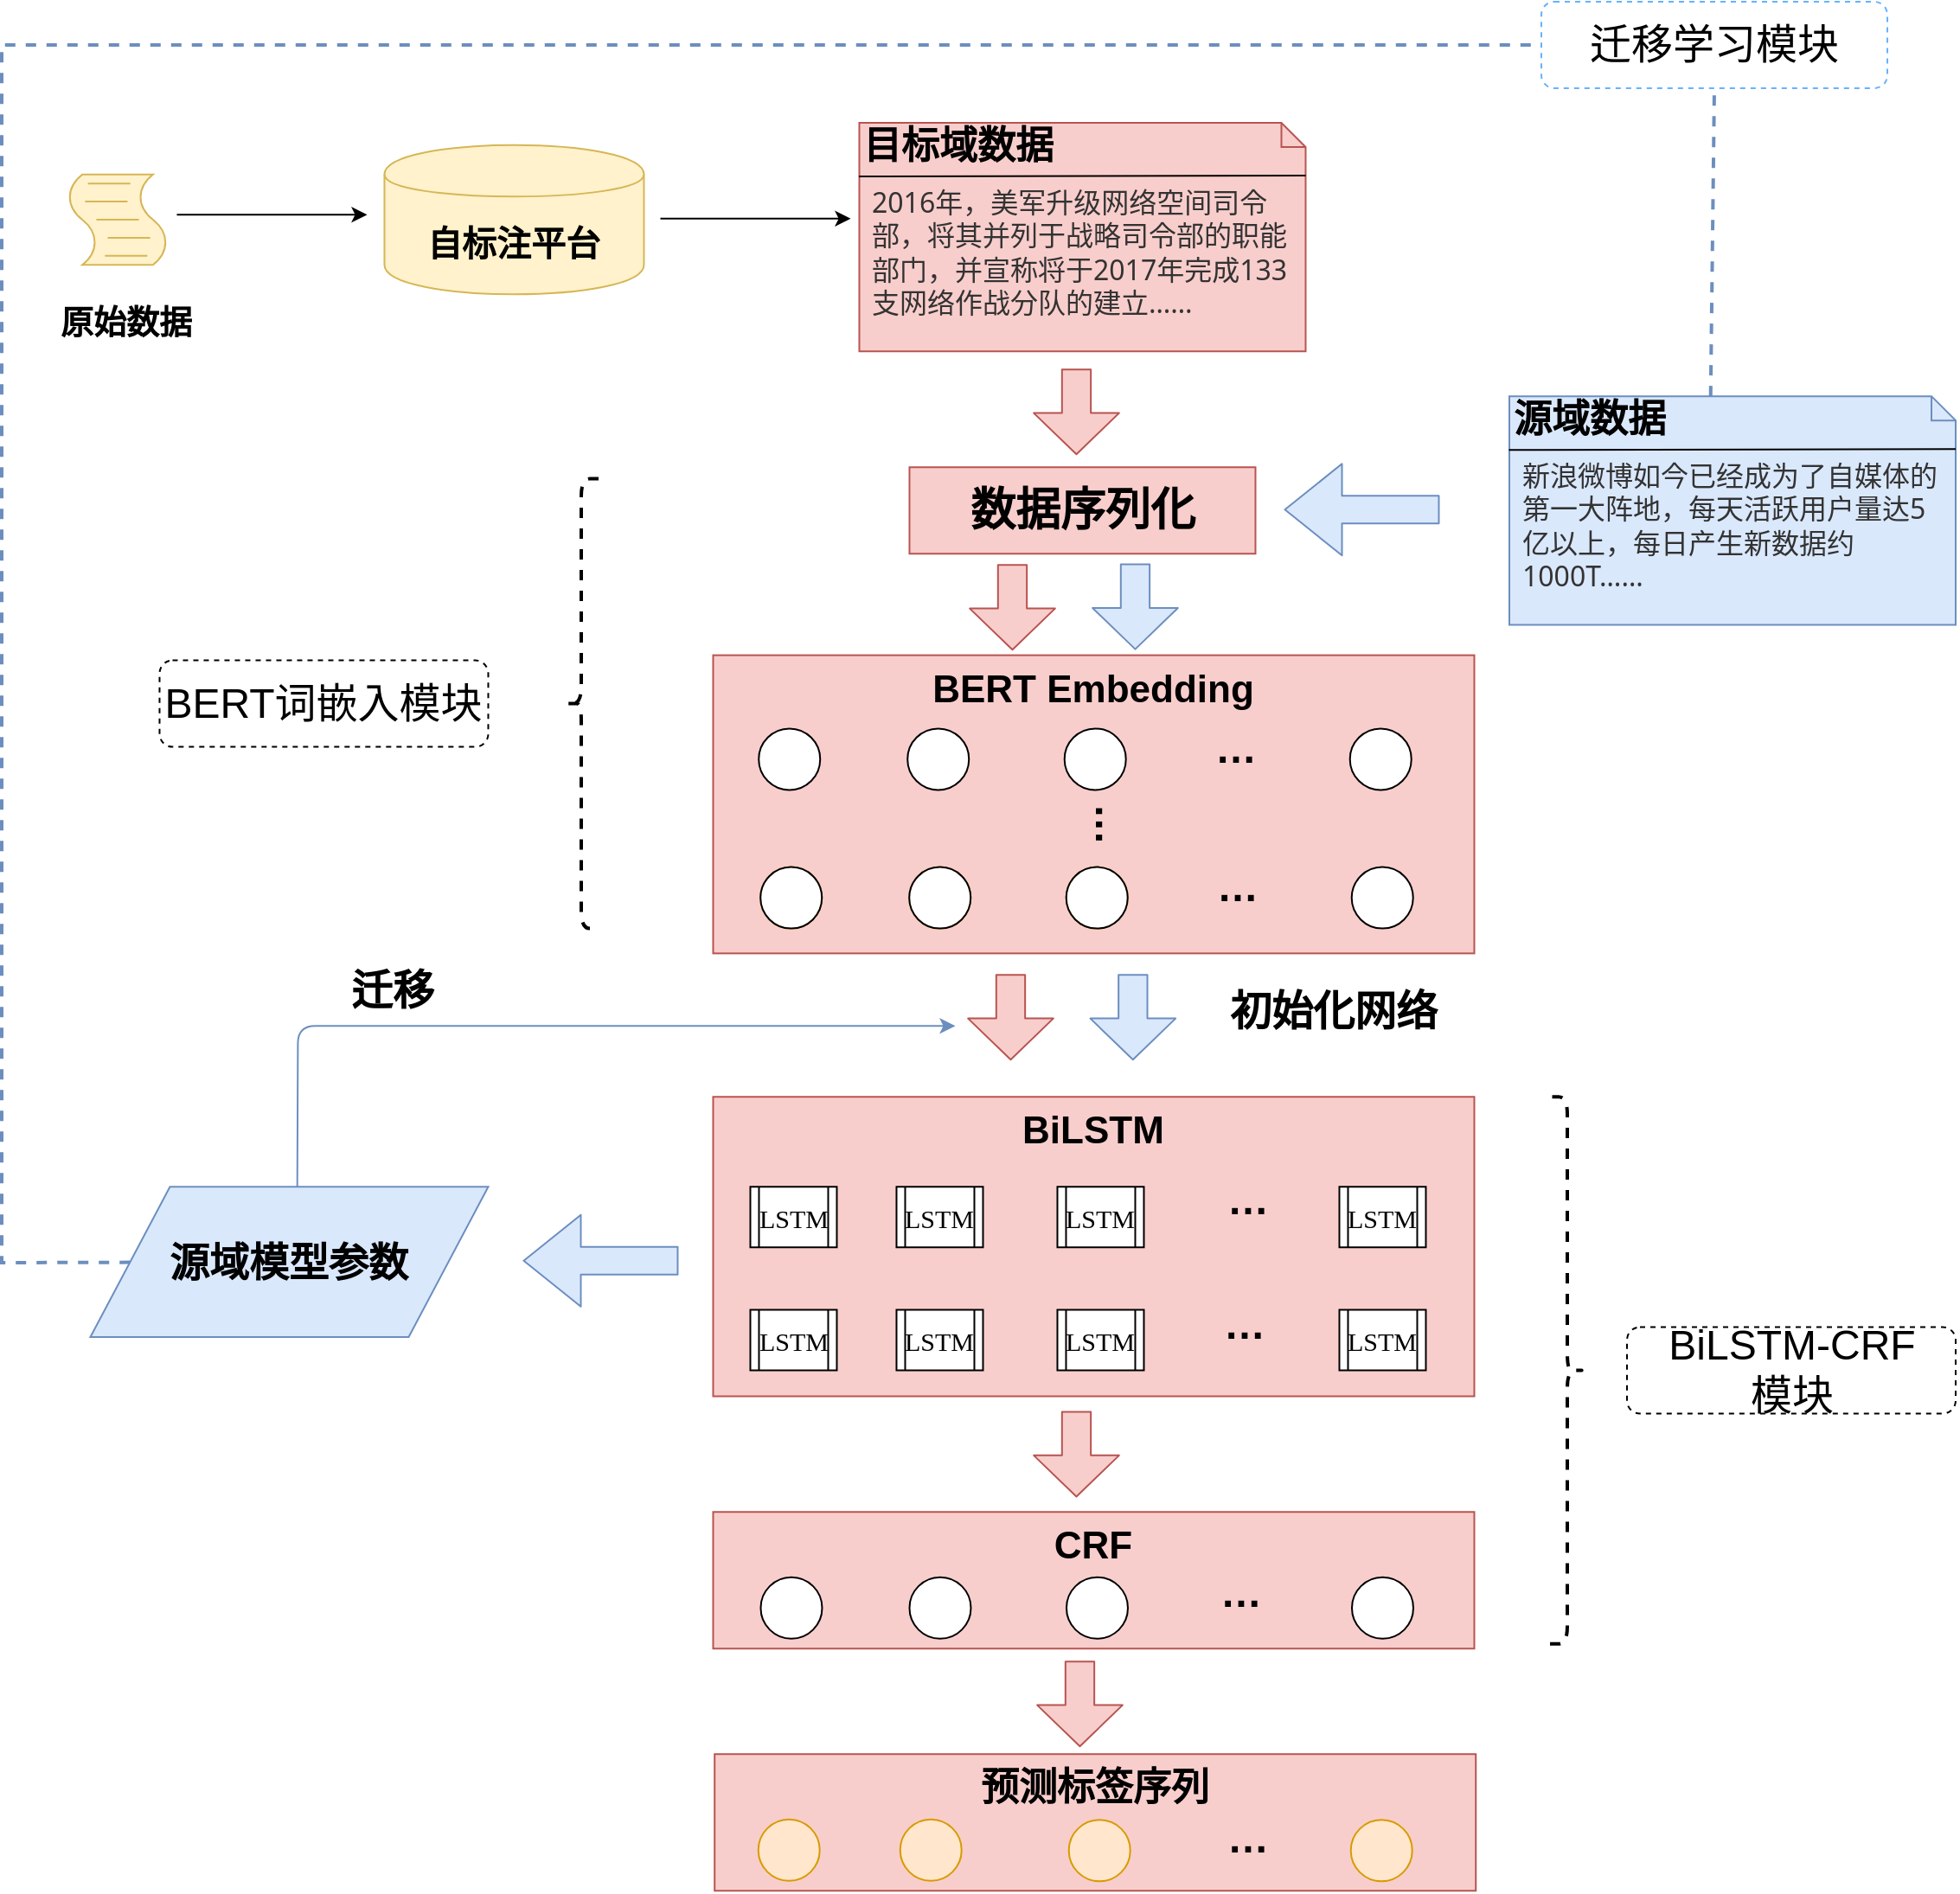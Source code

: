 <mxfile version="13.7.5" type="github">
  <diagram id="_dh3uFdQdFFy7gmEmrhb" name="第 1 页">
    <mxGraphModel dx="1987" dy="1109" grid="1" gridSize="10" guides="1" tooltips="1" connect="1" arrows="1" fold="1" page="1" pageScale="1" pageWidth="1150" pageHeight="1150" math="0" shadow="0">
      <root>
        <mxCell id="0" />
        <mxCell id="1" parent="0" />
        <mxCell id="FxIcAEctN6eVur0ZjvxM-1" value="BiLSTM" style="rounded=0;whiteSpace=wrap;html=1;fontSize=22;verticalAlign=top;fillColor=#f8cecc;strokeColor=#b85450;fontStyle=1" parent="1" vertex="1">
          <mxGeometry x="421.24" y="640.13" width="440" height="173.12" as="geometry" />
        </mxCell>
        <mxCell id="FxIcAEctN6eVur0ZjvxM-2" value="" style="shape=mxgraph.bpmn.script_task;html=1;outlineConnect=0;fillColor=#fff2cc;strokeColor=#d6b656;" parent="1" vertex="1">
          <mxGeometry x="47" y="106.88" width="60" height="52.25" as="geometry" />
        </mxCell>
        <mxCell id="FxIcAEctN6eVur0ZjvxM-3" value="CRF" style="rounded=0;whiteSpace=wrap;html=1;fontSize=22;verticalAlign=top;fillColor=#f8cecc;strokeColor=#b85450;fontStyle=1" parent="1" vertex="1">
          <mxGeometry x="421.24" y="880.13" width="440" height="79" as="geometry" />
        </mxCell>
        <mxCell id="FxIcAEctN6eVur0ZjvxM-4" value="" style="shape=process;whiteSpace=wrap;html=1;backgroundOutline=1;labelBackgroundColor=none;fontFamily=Georgia;fontSize=20;" parent="1" vertex="1">
          <mxGeometry x="442.74" y="763.25" width="50" height="35" as="geometry" />
        </mxCell>
        <mxCell id="FxIcAEctN6eVur0ZjvxM-5" value="LSTM" style="text;html=1;align=center;verticalAlign=middle;whiteSpace=wrap;rounded=0;labelBackgroundColor=none;fontFamily=Georgia;fontSize=15;" parent="1" vertex="1">
          <mxGeometry x="447.74" y="771.25" width="40" height="20" as="geometry" />
        </mxCell>
        <mxCell id="FxIcAEctN6eVur0ZjvxM-6" value="" style="shape=process;whiteSpace=wrap;html=1;backgroundOutline=1;labelBackgroundColor=none;fontFamily=Georgia;fontSize=20;" parent="1" vertex="1">
          <mxGeometry x="442.74" y="692.13" width="50" height="35" as="geometry" />
        </mxCell>
        <mxCell id="FxIcAEctN6eVur0ZjvxM-7" value="LSTM" style="text;html=1;align=center;verticalAlign=middle;whiteSpace=wrap;rounded=0;labelBackgroundColor=none;fontFamily=Georgia;fontSize=15;" parent="1" vertex="1">
          <mxGeometry x="447.74" y="700.13" width="40" height="20" as="geometry" />
        </mxCell>
        <mxCell id="FxIcAEctN6eVur0ZjvxM-8" value="" style="shape=process;whiteSpace=wrap;html=1;backgroundOutline=1;labelBackgroundColor=none;fontFamily=Georgia;fontSize=20;" parent="1" vertex="1">
          <mxGeometry x="527.24" y="763.25" width="50" height="35" as="geometry" />
        </mxCell>
        <mxCell id="FxIcAEctN6eVur0ZjvxM-9" value="LSTM" style="text;html=1;align=center;verticalAlign=middle;whiteSpace=wrap;rounded=0;labelBackgroundColor=none;fontFamily=Georgia;fontSize=15;" parent="1" vertex="1">
          <mxGeometry x="532.24" y="771.25" width="40" height="20" as="geometry" />
        </mxCell>
        <mxCell id="FxIcAEctN6eVur0ZjvxM-10" value="" style="shape=process;whiteSpace=wrap;html=1;backgroundOutline=1;labelBackgroundColor=none;fontFamily=Georgia;fontSize=20;" parent="1" vertex="1">
          <mxGeometry x="527.24" y="692.13" width="50" height="35" as="geometry" />
        </mxCell>
        <mxCell id="FxIcAEctN6eVur0ZjvxM-11" value="LSTM" style="text;html=1;align=center;verticalAlign=middle;whiteSpace=wrap;rounded=0;labelBackgroundColor=none;fontFamily=Georgia;fontSize=15;" parent="1" vertex="1">
          <mxGeometry x="532.24" y="700.13" width="40" height="20" as="geometry" />
        </mxCell>
        <mxCell id="FxIcAEctN6eVur0ZjvxM-12" value="" style="shape=process;whiteSpace=wrap;html=1;backgroundOutline=1;labelBackgroundColor=none;fontFamily=Georgia;fontSize=20;" parent="1" vertex="1">
          <mxGeometry x="620.24" y="763.25" width="50" height="35" as="geometry" />
        </mxCell>
        <mxCell id="FxIcAEctN6eVur0ZjvxM-13" value="LSTM" style="text;html=1;align=center;verticalAlign=middle;whiteSpace=wrap;rounded=0;labelBackgroundColor=none;fontFamily=Georgia;fontSize=15;" parent="1" vertex="1">
          <mxGeometry x="625.24" y="771.25" width="40" height="20" as="geometry" />
        </mxCell>
        <mxCell id="FxIcAEctN6eVur0ZjvxM-14" value="" style="shape=process;whiteSpace=wrap;html=1;backgroundOutline=1;labelBackgroundColor=none;fontFamily=Georgia;fontSize=20;" parent="1" vertex="1">
          <mxGeometry x="620.24" y="692.13" width="50" height="35" as="geometry" />
        </mxCell>
        <mxCell id="FxIcAEctN6eVur0ZjvxM-15" value="LSTM" style="text;html=1;align=center;verticalAlign=middle;whiteSpace=wrap;rounded=0;labelBackgroundColor=none;fontFamily=Georgia;fontSize=15;" parent="1" vertex="1">
          <mxGeometry x="625.24" y="700.13" width="40" height="20" as="geometry" />
        </mxCell>
        <mxCell id="FxIcAEctN6eVur0ZjvxM-16" value="" style="shape=process;whiteSpace=wrap;html=1;backgroundOutline=1;labelBackgroundColor=none;fontFamily=Georgia;fontSize=20;" parent="1" vertex="1">
          <mxGeometry x="783.24" y="763.25" width="50" height="35" as="geometry" />
        </mxCell>
        <mxCell id="FxIcAEctN6eVur0ZjvxM-17" value="LSTM" style="text;html=1;align=center;verticalAlign=middle;whiteSpace=wrap;rounded=0;labelBackgroundColor=none;fontFamily=Georgia;fontSize=15;" parent="1" vertex="1">
          <mxGeometry x="788.24" y="771.25" width="40" height="20" as="geometry" />
        </mxCell>
        <mxCell id="FxIcAEctN6eVur0ZjvxM-18" value="" style="shape=process;whiteSpace=wrap;html=1;backgroundOutline=1;labelBackgroundColor=none;fontFamily=Georgia;fontSize=20;" parent="1" vertex="1">
          <mxGeometry x="783.24" y="692.13" width="50" height="35" as="geometry" />
        </mxCell>
        <mxCell id="FxIcAEctN6eVur0ZjvxM-19" value="LSTM" style="text;html=1;align=center;verticalAlign=middle;whiteSpace=wrap;rounded=0;labelBackgroundColor=none;fontFamily=Georgia;fontSize=15;" parent="1" vertex="1">
          <mxGeometry x="788.24" y="700.13" width="40" height="20" as="geometry" />
        </mxCell>
        <mxCell id="FxIcAEctN6eVur0ZjvxM-20" value="…" style="text;html=1;fontSize=24;fontStyle=1;verticalAlign=middle;align=center;labelBackgroundColor=none;" parent="1" vertex="1">
          <mxGeometry x="677.74" y="752.25" width="100" height="40" as="geometry" />
        </mxCell>
        <mxCell id="FxIcAEctN6eVur0ZjvxM-21" value="…" style="text;strokeColor=none;fillColor=none;html=1;fontSize=24;fontStyle=1;verticalAlign=middle;align=center;labelBackgroundColor=none;" parent="1" vertex="1">
          <mxGeometry x="679.74" y="680.13" width="100" height="40" as="geometry" />
        </mxCell>
        <mxCell id="FxIcAEctN6eVur0ZjvxM-22" value="预测标签序列" style="rounded=0;whiteSpace=wrap;html=1;fontSize=22;verticalAlign=top;fillColor=#f8cecc;strokeColor=#b85450;fontStyle=1" parent="1" vertex="1">
          <mxGeometry x="422.11" y="1020.13" width="440" height="79" as="geometry" />
        </mxCell>
        <mxCell id="FxIcAEctN6eVur0ZjvxM-23" value="" style="ellipse;whiteSpace=wrap;html=1;aspect=fixed;labelBackgroundColor=none;fontFamily=Georgia;fontSize=15;fillColor=#ffe6cc;strokeColor=#d79b00;" parent="1" vertex="1">
          <mxGeometry x="447.36" y="1057.88" width="35.5" height="35.5" as="geometry" />
        </mxCell>
        <mxCell id="FxIcAEctN6eVur0ZjvxM-25" value="" style="ellipse;whiteSpace=wrap;html=1;aspect=fixed;labelBackgroundColor=none;fontFamily=Georgia;fontSize=15;fillColor=#ffe6cc;strokeColor=#d79b00;" parent="1" vertex="1">
          <mxGeometry x="529.36" y="1057.88" width="35.5" height="35.5" as="geometry" />
        </mxCell>
        <mxCell id="FxIcAEctN6eVur0ZjvxM-27" value="" style="ellipse;whiteSpace=wrap;html=1;aspect=fixed;labelBackgroundColor=none;fontFamily=Georgia;fontSize=15;fillColor=#ffe6cc;strokeColor=#d79b00;" parent="1" vertex="1">
          <mxGeometry x="626.86" y="1058.13" width="35.5" height="35.5" as="geometry" />
        </mxCell>
        <mxCell id="FxIcAEctN6eVur0ZjvxM-29" value="" style="ellipse;whiteSpace=wrap;html=1;aspect=fixed;labelBackgroundColor=none;fontFamily=Georgia;fontSize=15;fillColor=#ffe6cc;strokeColor=#d79b00;" parent="1" vertex="1">
          <mxGeometry x="789.86" y="1058.13" width="35.5" height="35.5" as="geometry" />
        </mxCell>
        <mxCell id="FxIcAEctN6eVur0ZjvxM-31" value="自标注平台" style="shape=cylinder;whiteSpace=wrap;html=1;boundedLbl=1;backgroundOutline=1;labelBackgroundColor=none;fontFamily=Georgia;fontSize=20;fontStyle=1;fillColor=#fff2cc;strokeColor=#d6b656;" parent="1" vertex="1">
          <mxGeometry x="231.24" y="89.88" width="150" height="86.25" as="geometry" />
        </mxCell>
        <mxCell id="FxIcAEctN6eVur0ZjvxM-32" value="…" style="text;strokeColor=none;fillColor=none;html=1;fontSize=24;fontStyle=1;verticalAlign=middle;align=center;labelBackgroundColor=none;" parent="1" vertex="1">
          <mxGeometry x="679.61" y="1048.63" width="100" height="40" as="geometry" />
        </mxCell>
        <mxCell id="FxIcAEctN6eVur0ZjvxM-33" value="…" style="text;html=1;fontSize=24;fontStyle=1;verticalAlign=middle;align=center;labelBackgroundColor=none;" parent="1" vertex="1">
          <mxGeometry x="675.74" y="907.13" width="100" height="40" as="geometry" />
        </mxCell>
        <mxCell id="FxIcAEctN6eVur0ZjvxM-34" value="数据序列化" style="rounded=0;whiteSpace=wrap;html=1;strokeWidth=1;fontSize=26;fillColor=#f8cecc;strokeColor=#b85450;fontStyle=1" parent="1" vertex="1">
          <mxGeometry x="534.74" y="276.13" width="200" height="50" as="geometry" />
        </mxCell>
        <mxCell id="FxIcAEctN6eVur0ZjvxM-35" value="BERT Embedding" style="rounded=0;whiteSpace=wrap;html=1;strokeWidth=1;fontSize=22;verticalAlign=top;fillColor=#f8cecc;strokeColor=#b85450;fontStyle=1" parent="1" vertex="1">
          <mxGeometry x="421.24" y="384.81" width="440" height="172.38" as="geometry" />
        </mxCell>
        <mxCell id="FxIcAEctN6eVur0ZjvxM-36" value="" style="ellipse;whiteSpace=wrap;html=1;aspect=fixed;labelBackgroundColor=none;fontFamily=Georgia;fontSize=15;" parent="1" vertex="1">
          <mxGeometry x="448.74" y="917.88" width="35.5" height="35.5" as="geometry" />
        </mxCell>
        <mxCell id="FxIcAEctN6eVur0ZjvxM-37" value="" style="ellipse;whiteSpace=wrap;html=1;aspect=fixed;labelBackgroundColor=none;fontFamily=Georgia;fontSize=15;" parent="1" vertex="1">
          <mxGeometry x="534.74" y="917.88" width="35.5" height="35.5" as="geometry" />
        </mxCell>
        <mxCell id="FxIcAEctN6eVur0ZjvxM-38" value="" style="ellipse;whiteSpace=wrap;html=1;aspect=fixed;labelBackgroundColor=none;fontFamily=Georgia;fontSize=15;" parent="1" vertex="1">
          <mxGeometry x="625.49" y="917.88" width="35.5" height="35.5" as="geometry" />
        </mxCell>
        <mxCell id="FxIcAEctN6eVur0ZjvxM-39" value="" style="ellipse;whiteSpace=wrap;html=1;aspect=fixed;labelBackgroundColor=none;fontFamily=Georgia;fontSize=15;" parent="1" vertex="1">
          <mxGeometry x="790.49" y="917.88" width="35.5" height="35.5" as="geometry" />
        </mxCell>
        <mxCell id="FxIcAEctN6eVur0ZjvxM-40" value="" style="ellipse;whiteSpace=wrap;html=1;aspect=fixed;labelBackgroundColor=none;fontFamily=Georgia;fontSize=15;" parent="1" vertex="1">
          <mxGeometry x="447.61" y="427.19" width="35.5" height="35.5" as="geometry" />
        </mxCell>
        <mxCell id="FxIcAEctN6eVur0ZjvxM-41" value="" style="ellipse;whiteSpace=wrap;html=1;aspect=fixed;labelBackgroundColor=none;fontFamily=Georgia;fontSize=15;" parent="1" vertex="1">
          <mxGeometry x="533.61" y="427.19" width="35.5" height="35.5" as="geometry" />
        </mxCell>
        <mxCell id="FxIcAEctN6eVur0ZjvxM-42" value="" style="ellipse;whiteSpace=wrap;html=1;aspect=fixed;labelBackgroundColor=none;fontFamily=Georgia;fontSize=15;" parent="1" vertex="1">
          <mxGeometry x="624.36" y="427.19" width="35.5" height="35.5" as="geometry" />
        </mxCell>
        <mxCell id="FxIcAEctN6eVur0ZjvxM-43" value="" style="ellipse;whiteSpace=wrap;html=1;aspect=fixed;labelBackgroundColor=none;fontFamily=Georgia;fontSize=15;" parent="1" vertex="1">
          <mxGeometry x="789.36" y="427.19" width="35.5" height="35.5" as="geometry" />
        </mxCell>
        <mxCell id="FxIcAEctN6eVur0ZjvxM-44" value="…" style="text;strokeColor=none;fillColor=none;html=1;fontSize=24;fontStyle=1;verticalAlign=middle;align=center;labelBackgroundColor=none;" parent="1" vertex="1">
          <mxGeometry x="672.74" y="418.94" width="100" height="40" as="geometry" />
        </mxCell>
        <mxCell id="FxIcAEctN6eVur0ZjvxM-45" value="…" style="text;strokeColor=none;fillColor=none;html=1;fontSize=24;fontStyle=1;verticalAlign=middle;align=center;labelBackgroundColor=none;rotation=90;" parent="1" vertex="1">
          <mxGeometry x="613.74" y="462.31" width="73" height="40" as="geometry" />
        </mxCell>
        <mxCell id="FxIcAEctN6eVur0ZjvxM-46" value="" style="ellipse;whiteSpace=wrap;html=1;aspect=fixed;labelBackgroundColor=none;fontFamily=Georgia;fontSize=15;" parent="1" vertex="1">
          <mxGeometry x="790.36" y="507.31" width="35.5" height="35.5" as="geometry" />
        </mxCell>
        <mxCell id="FxIcAEctN6eVur0ZjvxM-47" value="" style="ellipse;whiteSpace=wrap;html=1;aspect=fixed;labelBackgroundColor=none;fontFamily=Georgia;fontSize=15;fillColor=#ffe6cc;strokeColor=#d79b00;" parent="1" vertex="1">
          <mxGeometry x="534.61" y="507.31" width="35.5" height="35.5" as="geometry" />
        </mxCell>
        <mxCell id="FxIcAEctN6eVur0ZjvxM-48" value="" style="ellipse;whiteSpace=wrap;html=1;aspect=fixed;labelBackgroundColor=none;fontFamily=Georgia;fontSize=15;fillColor=#ffe6cc;strokeColor=#d79b00;" parent="1" vertex="1">
          <mxGeometry x="625.36" y="507.31" width="35.5" height="35.5" as="geometry" />
        </mxCell>
        <mxCell id="FxIcAEctN6eVur0ZjvxM-49" value="" style="ellipse;whiteSpace=wrap;html=1;aspect=fixed;labelBackgroundColor=none;fontFamily=Georgia;fontSize=15;fillColor=#ffe6cc;strokeColor=#d79b00;" parent="1" vertex="1">
          <mxGeometry x="448.61" y="507.31" width="35.5" height="35.5" as="geometry" />
        </mxCell>
        <mxCell id="FxIcAEctN6eVur0ZjvxM-50" value="…" style="text;strokeColor=none;fillColor=none;html=1;fontSize=24;fontStyle=1;verticalAlign=middle;align=center;labelBackgroundColor=none;" parent="1" vertex="1">
          <mxGeometry x="673.74" y="499.31" width="100" height="40" as="geometry" />
        </mxCell>
        <mxCell id="FxIcAEctN6eVur0ZjvxM-51" value="目标域数据" style="shape=note;whiteSpace=wrap;html=1;size=14;verticalAlign=top;align=left;spacingTop=-6;strokeWidth=1;fontSize=22;fillColor=#f8cecc;strokeColor=#b85450;fontStyle=1" parent="1" vertex="1">
          <mxGeometry x="505.74" y="77" width="258" height="132.13" as="geometry" />
        </mxCell>
        <mxCell id="FxIcAEctN6eVur0ZjvxM-52" value="" style="endArrow=none;html=1;fontSize=22;exitX=-0.001;exitY=0.235;exitDx=0;exitDy=0;exitPerimeter=0;entryX=1;entryY=0.231;entryDx=0;entryDy=0;entryPerimeter=0;" parent="1" source="FxIcAEctN6eVur0ZjvxM-51" target="FxIcAEctN6eVur0ZjvxM-51" edge="1">
          <mxGeometry width="50" height="50" relative="1" as="geometry">
            <mxPoint x="561.24" y="169.13" as="sourcePoint" />
            <mxPoint x="761.24" y="104.13" as="targetPoint" />
          </mxGeometry>
        </mxCell>
        <mxCell id="FxIcAEctN6eVur0ZjvxM-53" value="&lt;span style=&quot;color: rgb(51, 51, 51); font-family: &amp;quot;segoe ui&amp;quot;, &amp;quot;lucida grande&amp;quot;, helvetica, arial, &amp;quot;microsoft yahei&amp;quot;, freesans, arimo, &amp;quot;droid sans&amp;quot;, &amp;quot;wenquanyi micro hei&amp;quot;, &amp;quot;hiragino sans gb&amp;quot;, &amp;quot;hiragino sans gb w3&amp;quot;, arial, sans-serif; font-size: 16px; text-indent: 32px;&quot;&gt;2016年，美军升级网络空间司令部，将其并列于战略司令部的职能部门，并宣称将于2017年完成133支网络作战分队的建立……&lt;/span&gt;" style="text;html=1;strokeColor=none;fillColor=none;align=left;verticalAlign=middle;whiteSpace=wrap;rounded=0;fontSize=16;" parent="1" vertex="1">
          <mxGeometry x="511.24" y="110.88" width="250" height="82.25" as="geometry" />
        </mxCell>
        <mxCell id="FxIcAEctN6eVur0ZjvxM-54" value="&lt;b&gt;源域数据&lt;/b&gt;" style="shape=note;whiteSpace=wrap;html=1;size=14;verticalAlign=top;align=left;spacingTop=-6;strokeWidth=1;fontSize=22;fillColor=#dae8fc;strokeColor=#6c8ebf;" parent="1" vertex="1">
          <mxGeometry x="881.5" y="235.07" width="258" height="132.13" as="geometry" />
        </mxCell>
        <mxCell id="FxIcAEctN6eVur0ZjvxM-55" value="" style="endArrow=none;html=1;fontSize=22;exitX=-0.001;exitY=0.235;exitDx=0;exitDy=0;exitPerimeter=0;entryX=1;entryY=0.231;entryDx=0;entryDy=0;entryPerimeter=0;" parent="1" source="FxIcAEctN6eVur0ZjvxM-54" target="FxIcAEctN6eVur0ZjvxM-54" edge="1">
          <mxGeometry width="50" height="50" relative="1" as="geometry">
            <mxPoint x="937" y="327.2" as="sourcePoint" />
            <mxPoint x="1137" y="262.2" as="targetPoint" />
          </mxGeometry>
        </mxCell>
        <mxCell id="FxIcAEctN6eVur0ZjvxM-56" value="&lt;span style=&quot;color: rgb(51 , 51 , 51) ; font-family: &amp;#34;segoe ui&amp;#34; , &amp;#34;lucida grande&amp;#34; , &amp;#34;helvetica&amp;#34; , &amp;#34;arial&amp;#34; , &amp;#34;microsoft yahei&amp;#34; , &amp;#34;freesans&amp;#34; , &amp;#34;arimo&amp;#34; , &amp;#34;droid sans&amp;#34; , &amp;#34;wenquanyi micro hei&amp;#34; , &amp;#34;hiragino sans gb&amp;#34; , &amp;#34;hiragino sans gb w3&amp;#34; , &amp;#34;arial&amp;#34; , sans-serif ; font-size: 16px ; text-indent: 32px&quot;&gt;新浪微博如今已经成为了自媒体的第一大阵地，每天活跃用户量达5亿以上，每日产生新数据约1000T……&lt;/span&gt;" style="text;html=1;strokeColor=none;fillColor=none;align=left;verticalAlign=middle;whiteSpace=wrap;rounded=0;fontSize=16;" parent="1" vertex="1">
          <mxGeometry x="887" y="268.95" width="250" height="82.25" as="geometry" />
        </mxCell>
        <mxCell id="FxIcAEctN6eVur0ZjvxM-57" value="源域模型参数" style="shape=parallelogram;perimeter=parallelogramPerimeter;whiteSpace=wrap;html=1;strokeWidth=1;fontSize=23;fontStyle=1;fillColor=#dae8fc;strokeColor=#6c8ebf;" parent="1" vertex="1">
          <mxGeometry x="61.24" y="692.13" width="230" height="86.88" as="geometry" />
        </mxCell>
        <mxCell id="FxIcAEctN6eVur0ZjvxM-58" value="" style="endArrow=classic;html=1;fontSize=23;" parent="1" edge="1">
          <mxGeometry width="50" height="50" relative="1" as="geometry">
            <mxPoint x="111.24" y="130.13" as="sourcePoint" />
            <mxPoint x="221.24" y="130.13" as="targetPoint" />
          </mxGeometry>
        </mxCell>
        <mxCell id="FxIcAEctN6eVur0ZjvxM-59" value="" style="endArrow=classic;html=1;fontSize=23;" parent="1" edge="1">
          <mxGeometry width="50" height="50" relative="1" as="geometry">
            <mxPoint x="390.74" y="132.42" as="sourcePoint" />
            <mxPoint x="500.74" y="132.42" as="targetPoint" />
          </mxGeometry>
        </mxCell>
        <mxCell id="FxIcAEctN6eVur0ZjvxM-60" value="原始数据" style="text;html=1;strokeColor=none;fillColor=none;align=center;verticalAlign=middle;whiteSpace=wrap;rounded=0;fontSize=19;fontStyle=1" parent="1" vertex="1">
          <mxGeometry x="40" y="176.13" width="84" height="33" as="geometry" />
        </mxCell>
        <mxCell id="FxIcAEctN6eVur0ZjvxM-61" value="" style="shape=flexArrow;endArrow=classic;html=1;fontSize=19;endWidth=31.667;endSize=7.608;width=16.667;fillColor=#f8cecc;strokeColor=#b85450;" parent="1" edge="1">
          <mxGeometry width="50" height="50" relative="1" as="geometry">
            <mxPoint x="631.24" y="219.13" as="sourcePoint" />
            <mxPoint x="631.24" y="269.13" as="targetPoint" />
          </mxGeometry>
        </mxCell>
        <mxCell id="FxIcAEctN6eVur0ZjvxM-62" value="" style="shape=flexArrow;endArrow=classic;html=1;fontSize=19;endWidth=31.667;endSize=7.608;width=16.667;fillColor=#dae8fc;strokeColor=#6c8ebf;" parent="1" edge="1">
          <mxGeometry width="50" height="50" relative="1" as="geometry">
            <mxPoint x="665.24" y="331.81" as="sourcePoint" />
            <mxPoint x="665.24" y="381.81" as="targetPoint" />
          </mxGeometry>
        </mxCell>
        <mxCell id="FxIcAEctN6eVur0ZjvxM-63" value="" style="shape=flexArrow;endArrow=classic;html=1;fontSize=19;endWidth=31.667;endSize=7.608;width=16.667;fillColor=#f8cecc;strokeColor=#b85450;" parent="1" edge="1">
          <mxGeometry width="50" height="50" relative="1" as="geometry">
            <mxPoint x="593.24" y="569.13" as="sourcePoint" />
            <mxPoint x="593.24" y="619.13" as="targetPoint" />
          </mxGeometry>
        </mxCell>
        <mxCell id="FxIcAEctN6eVur0ZjvxM-64" value="" style="shape=flexArrow;endArrow=classic;html=1;fontSize=19;endWidth=31.667;endSize=7.608;width=16.667;fillColor=#dae8fc;strokeColor=#6c8ebf;" parent="1" edge="1">
          <mxGeometry width="50" height="50" relative="1" as="geometry">
            <mxPoint x="663.92" y="569.13" as="sourcePoint" />
            <mxPoint x="663.92" y="619.13" as="targetPoint" />
          </mxGeometry>
        </mxCell>
        <mxCell id="FxIcAEctN6eVur0ZjvxM-65" value="" style="shape=flexArrow;endArrow=classic;html=1;fontSize=19;endWidth=31.667;endSize=7.608;width=16.667;fillColor=#f8cecc;strokeColor=#b85450;" parent="1" edge="1">
          <mxGeometry width="50" height="50" relative="1" as="geometry">
            <mxPoint x="594.24" y="332.13" as="sourcePoint" />
            <mxPoint x="594.24" y="382.13" as="targetPoint" />
          </mxGeometry>
        </mxCell>
        <mxCell id="FxIcAEctN6eVur0ZjvxM-66" value="" style="shape=flexArrow;endArrow=classic;html=1;fontSize=19;endWidth=31.667;endSize=7.608;width=16.667;fillColor=#f8cecc;strokeColor=#b85450;" parent="1" edge="1">
          <mxGeometry width="50" height="50" relative="1" as="geometry">
            <mxPoint x="631.24" y="821.75" as="sourcePoint" />
            <mxPoint x="631.24" y="871.75" as="targetPoint" />
          </mxGeometry>
        </mxCell>
        <mxCell id="FxIcAEctN6eVur0ZjvxM-67" value="" style="shape=flexArrow;endArrow=classic;html=1;fontSize=19;endWidth=31.667;endSize=7.608;width=16.667;fillColor=#f8cecc;strokeColor=#b85450;" parent="1" edge="1">
          <mxGeometry width="50" height="50" relative="1" as="geometry">
            <mxPoint x="633.24" y="966.13" as="sourcePoint" />
            <mxPoint x="633.24" y="1016.13" as="targetPoint" />
          </mxGeometry>
        </mxCell>
        <mxCell id="FxIcAEctN6eVur0ZjvxM-68" value="" style="shape=flexArrow;endArrow=classic;html=1;fontSize=19;endWidth=36;endSize=10.67;width=16;fillColor=#dae8fc;strokeColor=#6c8ebf;" parent="1" edge="1">
          <mxGeometry width="50" height="50" relative="1" as="geometry">
            <mxPoint x="841.24" y="300.64" as="sourcePoint" />
            <mxPoint x="751.24" y="300.64" as="targetPoint" />
          </mxGeometry>
        </mxCell>
        <mxCell id="FxIcAEctN6eVur0ZjvxM-69" value="" style="shape=flexArrow;endArrow=classic;html=1;fontSize=19;endWidth=36;endSize=10.67;width=16;fillColor=#dae8fc;strokeColor=#6c8ebf;" parent="1" edge="1">
          <mxGeometry width="50" height="50" relative="1" as="geometry">
            <mxPoint x="401.24" y="734.86" as="sourcePoint" />
            <mxPoint x="311.24" y="734.86" as="targetPoint" />
          </mxGeometry>
        </mxCell>
        <mxCell id="FxIcAEctN6eVur0ZjvxM-70" value="" style="endArrow=classic;html=1;fontSize=19;exitX=0.52;exitY=0.003;exitDx=0;exitDy=0;exitPerimeter=0;fontColor=#66B2FF;fillColor=#dae8fc;strokeColor=#6c8ebf;" parent="1" source="FxIcAEctN6eVur0ZjvxM-57" edge="1">
          <mxGeometry width="50" height="50" relative="1" as="geometry">
            <mxPoint x="181.24" y="689.13" as="sourcePoint" />
            <mxPoint x="561.24" y="599.13" as="targetPoint" />
            <Array as="points">
              <mxPoint x="181.24" y="599.13" />
            </Array>
          </mxGeometry>
        </mxCell>
        <mxCell id="FxIcAEctN6eVur0ZjvxM-71" value="迁移" style="text;html=1;strokeColor=none;fillColor=none;align=center;verticalAlign=middle;whiteSpace=wrap;rounded=0;fontSize=24;fontStyle=1" parent="1" vertex="1">
          <mxGeometry x="181.24" y="569.13" width="110" height="20" as="geometry" />
        </mxCell>
        <mxCell id="FxIcAEctN6eVur0ZjvxM-72" value="初始化网络" style="text;html=1;strokeColor=none;fillColor=none;align=center;verticalAlign=middle;whiteSpace=wrap;rounded=0;fontSize=24;fontStyle=1" parent="1" vertex="1">
          <mxGeometry x="679.61" y="581.13" width="200" height="20" as="geometry" />
        </mxCell>
        <mxCell id="FxIcAEctN6eVur0ZjvxM-73" value="" style="shape=curlyBracket;whiteSpace=wrap;html=1;rounded=1;strokeWidth=2;fontSize=24;fontColor=#000000;dashed=1;" parent="1" vertex="1">
          <mxGeometry x="335" y="282.81" width="20" height="260" as="geometry" />
        </mxCell>
        <mxCell id="FxIcAEctN6eVur0ZjvxM-74" value="BERT词嵌入模块" style="rounded=1;whiteSpace=wrap;html=1;strokeWidth=1;fontSize=24;dashed=1;" parent="1" vertex="1">
          <mxGeometry x="101.24" y="387.81" width="190" height="50" as="geometry" />
        </mxCell>
        <mxCell id="FxIcAEctN6eVur0ZjvxM-75" value="BiLSTM-CRF &lt;br&gt;模块" style="rounded=1;whiteSpace=wrap;html=1;strokeWidth=1;fontSize=24;dashed=1;" parent="1" vertex="1">
          <mxGeometry x="949.5" y="773.26" width="190" height="50" as="geometry" />
        </mxCell>
        <mxCell id="FxIcAEctN6eVur0ZjvxM-76" value="" style="shape=curlyBracket;whiteSpace=wrap;html=1;rounded=1;strokeWidth=2;fontSize=24;fontColor=#000000;rotation=-180;dashed=1;" parent="1" vertex="1">
          <mxGeometry x="905" y="640.13" width="20" height="316.26" as="geometry" />
        </mxCell>
        <mxCell id="FxIcAEctN6eVur0ZjvxM-77" value="迁移学习模块" style="rounded=1;whiteSpace=wrap;html=1;strokeWidth=1;fontSize=24;dashed=1;strokeColor=#66B2FF;" parent="1" vertex="1">
          <mxGeometry x="900" y="7" width="200" height="50" as="geometry" />
        </mxCell>
        <mxCell id="FxIcAEctN6eVur0ZjvxM-78" value="" style="endArrow=none;html=1;fontSize=24;fontColor=#000000;rounded=0;strokeWidth=2;dashed=1;entryX=0;entryY=0.5;entryDx=0;entryDy=0;fillColor=#dae8fc;strokeColor=#6c8ebf;" parent="1" source="FxIcAEctN6eVur0ZjvxM-57" target="FxIcAEctN6eVur0ZjvxM-77" edge="1">
          <mxGeometry width="50" height="50" relative="1" as="geometry">
            <mxPoint x="10" y="717" as="sourcePoint" />
            <mxPoint x="940" y="527" as="targetPoint" />
            <Array as="points">
              <mxPoint x="10" y="736" />
              <mxPoint x="10" y="32" />
            </Array>
          </mxGeometry>
        </mxCell>
        <mxCell id="FxIcAEctN6eVur0ZjvxM-79" value="" style="endArrow=none;html=1;dashed=1;strokeColor=#6c8ebf;strokeWidth=2;fontSize=24;fontColor=#000000;entryX=0.5;entryY=1;entryDx=0;entryDy=0;exitX=0.451;exitY=0;exitDx=0;exitDy=0;exitPerimeter=0;fillColor=#dae8fc;" parent="1" source="FxIcAEctN6eVur0ZjvxM-54" target="FxIcAEctN6eVur0ZjvxM-77" edge="1">
          <mxGeometry width="50" height="50" relative="1" as="geometry">
            <mxPoint x="980" y="177" as="sourcePoint" />
            <mxPoint x="1030" y="127" as="targetPoint" />
          </mxGeometry>
        </mxCell>
        <mxCell id="FxIcAEctN6eVur0ZjvxM-80" value="" style="ellipse;whiteSpace=wrap;html=1;aspect=fixed;labelBackgroundColor=none;fontFamily=Georgia;fontSize=15;" parent="1" vertex="1">
          <mxGeometry x="448.61" y="507.31" width="35.5" height="35.5" as="geometry" />
        </mxCell>
        <mxCell id="FxIcAEctN6eVur0ZjvxM-81" value="" style="ellipse;whiteSpace=wrap;html=1;aspect=fixed;labelBackgroundColor=none;fontFamily=Georgia;fontSize=15;" parent="1" vertex="1">
          <mxGeometry x="534.61" y="507.31" width="35.5" height="35.5" as="geometry" />
        </mxCell>
        <mxCell id="FxIcAEctN6eVur0ZjvxM-82" value="" style="ellipse;whiteSpace=wrap;html=1;aspect=fixed;labelBackgroundColor=none;fontFamily=Georgia;fontSize=15;" parent="1" vertex="1">
          <mxGeometry x="625.36" y="507.31" width="35.5" height="35.5" as="geometry" />
        </mxCell>
      </root>
    </mxGraphModel>
  </diagram>
</mxfile>
